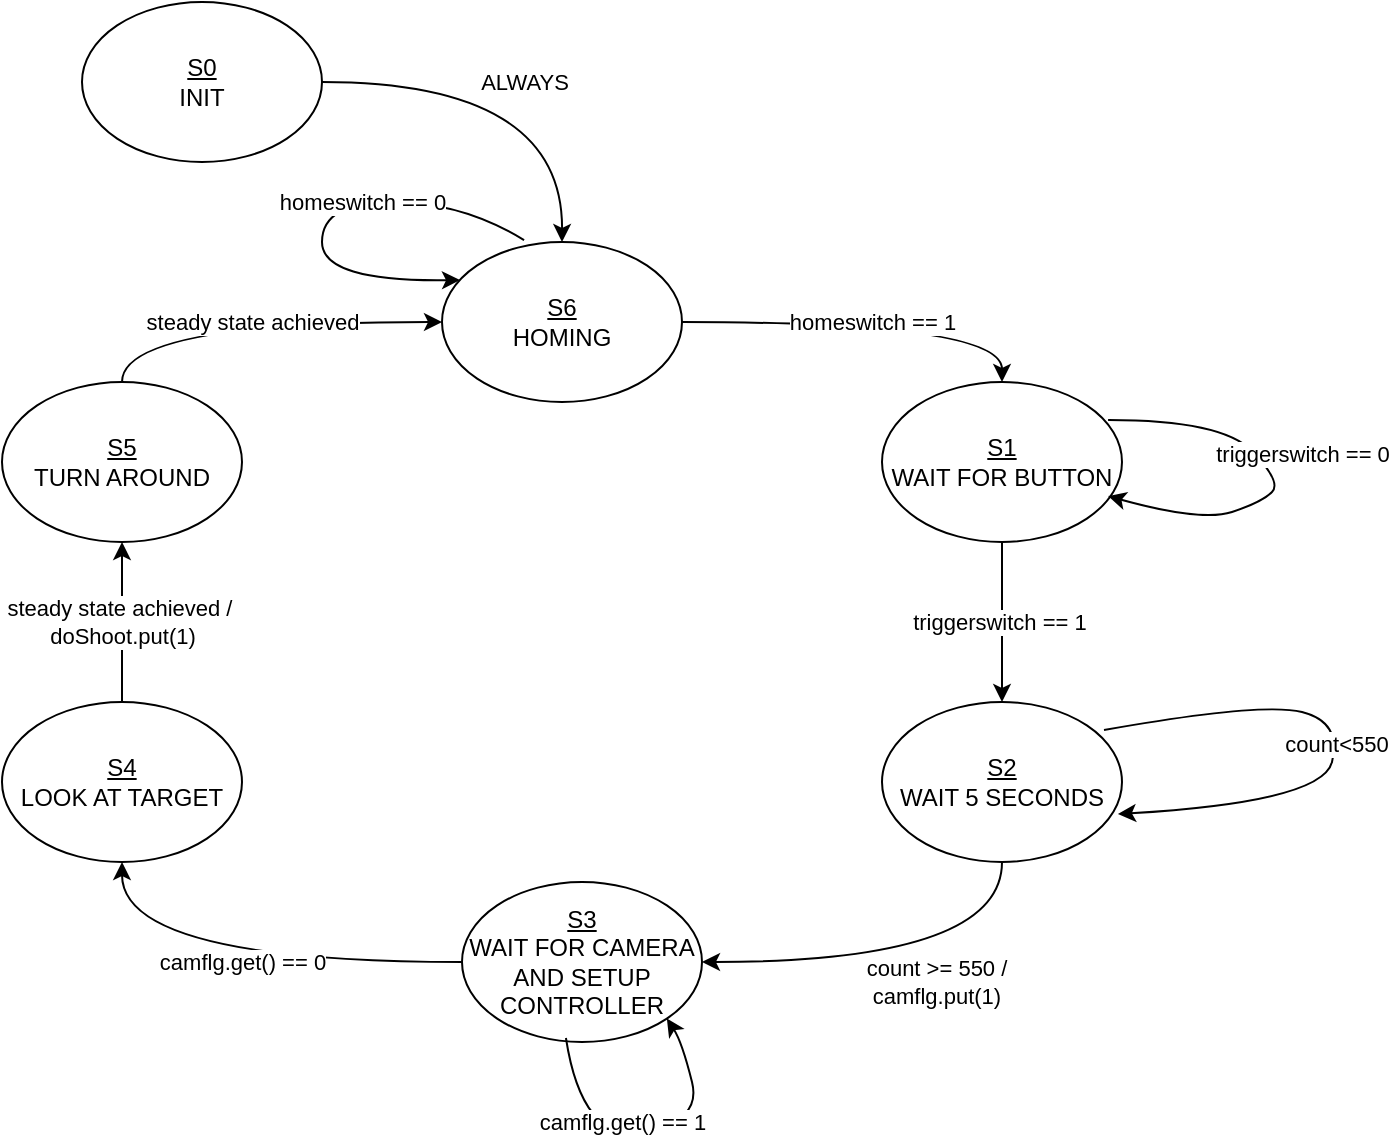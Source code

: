 <mxfile version="23.0.2" type="device">
  <diagram name="Page-1" id="gTAX0GsgCt1l3-kl96Sy">
    <mxGraphModel dx="954" dy="640" grid="1" gridSize="10" guides="1" tooltips="1" connect="1" arrows="1" fold="1" page="1" pageScale="1" pageWidth="850" pageHeight="1100" background="#FFFFFF" math="0" shadow="0">
      <root>
        <mxCell id="0" />
        <mxCell id="1" parent="0" />
        <mxCell id="3vtoSYMsIMjRjQUCLPnX-2" value="ALWAYS" style="edgeStyle=orthogonalEdgeStyle;rounded=0;orthogonalLoop=1;jettySize=auto;html=1;curved=1;" edge="1" parent="1" source="3vtoSYMsIMjRjQUCLPnX-1">
          <mxGeometry relative="1" as="geometry">
            <mxPoint x="370" y="240" as="targetPoint" />
          </mxGeometry>
        </mxCell>
        <mxCell id="3vtoSYMsIMjRjQUCLPnX-1" value="&lt;u&gt;S0&lt;/u&gt;&lt;br&gt;INIT" style="ellipse;whiteSpace=wrap;html=1;" vertex="1" parent="1">
          <mxGeometry x="130" y="120" width="120" height="80" as="geometry" />
        </mxCell>
        <mxCell id="3vtoSYMsIMjRjQUCLPnX-8" value="homeswitch == 1" style="edgeStyle=orthogonalEdgeStyle;rounded=0;orthogonalLoop=1;jettySize=auto;html=1;curved=1;entryX=0.5;entryY=0;entryDx=0;entryDy=0;entryPerimeter=0;" edge="1" parent="1" source="3vtoSYMsIMjRjQUCLPnX-3" target="3vtoSYMsIMjRjQUCLPnX-9">
          <mxGeometry relative="1" as="geometry">
            <mxPoint x="620" y="350" as="targetPoint" />
          </mxGeometry>
        </mxCell>
        <mxCell id="3vtoSYMsIMjRjQUCLPnX-3" value="&lt;u&gt;S6&lt;/u&gt;&lt;br&gt;HOMING" style="ellipse;whiteSpace=wrap;html=1;" vertex="1" parent="1">
          <mxGeometry x="310" y="240" width="120" height="80" as="geometry" />
        </mxCell>
        <mxCell id="3vtoSYMsIMjRjQUCLPnX-7" value="homeswitch == 0" style="curved=1;endArrow=classic;html=1;rounded=0;exitX=0.342;exitY=-0.012;exitDx=0;exitDy=0;exitPerimeter=0;entryX=0.075;entryY=0.238;entryDx=0;entryDy=0;entryPerimeter=0;" edge="1" parent="1" source="3vtoSYMsIMjRjQUCLPnX-3" target="3vtoSYMsIMjRjQUCLPnX-3">
          <mxGeometry x="-0.198" width="50" height="50" relative="1" as="geometry">
            <mxPoint x="400" y="360" as="sourcePoint" />
            <mxPoint x="300" y="380" as="targetPoint" />
            <Array as="points">
              <mxPoint x="320" y="220" />
              <mxPoint x="250" y="220" />
              <mxPoint x="250" y="260" />
            </Array>
            <mxPoint as="offset" />
          </mxGeometry>
        </mxCell>
        <mxCell id="3vtoSYMsIMjRjQUCLPnX-9" value="&lt;u&gt;S1&lt;/u&gt;&lt;br&gt;WAIT FOR BUTTON" style="ellipse;whiteSpace=wrap;html=1;" vertex="1" parent="1">
          <mxGeometry x="530" y="310" width="120" height="80" as="geometry" />
        </mxCell>
        <mxCell id="3vtoSYMsIMjRjQUCLPnX-10" value="triggerswitch == 0" style="curved=1;endArrow=classic;html=1;rounded=0;entryX=0.942;entryY=0.713;entryDx=0;entryDy=0;entryPerimeter=0;exitX=0.942;exitY=0.238;exitDx=0;exitDy=0;exitPerimeter=0;" edge="1" parent="1" source="3vtoSYMsIMjRjQUCLPnX-9" target="3vtoSYMsIMjRjQUCLPnX-9">
          <mxGeometry x="0.025" y="10" width="50" height="50" relative="1" as="geometry">
            <mxPoint x="660" y="360" as="sourcePoint" />
            <mxPoint x="710" y="310" as="targetPoint" />
            <Array as="points">
              <mxPoint x="700" y="329" />
              <mxPoint x="730" y="360" />
              <mxPoint x="720" y="370" />
              <mxPoint x="690" y="380" />
            </Array>
            <mxPoint x="3" y="-7" as="offset" />
          </mxGeometry>
        </mxCell>
        <mxCell id="3vtoSYMsIMjRjQUCLPnX-16" value="count &amp;gt;= 550 /&lt;br&gt;camflg.put(1)" style="edgeStyle=orthogonalEdgeStyle;rounded=0;orthogonalLoop=1;jettySize=auto;html=1;entryX=1;entryY=0.5;entryDx=0;entryDy=0;curved=1;exitX=0.5;exitY=1;exitDx=0;exitDy=0;" edge="1" parent="1" source="3vtoSYMsIMjRjQUCLPnX-11" target="3vtoSYMsIMjRjQUCLPnX-15">
          <mxGeometry x="-0.167" y="10" relative="1" as="geometry">
            <mxPoint as="offset" />
          </mxGeometry>
        </mxCell>
        <mxCell id="3vtoSYMsIMjRjQUCLPnX-11" value="&lt;u&gt;S2&lt;/u&gt;&lt;br&gt;WAIT 5 SECONDS" style="ellipse;whiteSpace=wrap;html=1;" vertex="1" parent="1">
          <mxGeometry x="530" y="470" width="120" height="80" as="geometry" />
        </mxCell>
        <mxCell id="3vtoSYMsIMjRjQUCLPnX-13" value="triggerswitch == 1&amp;nbsp;" style="endArrow=classic;html=1;rounded=0;entryX=0.5;entryY=0;entryDx=0;entryDy=0;exitX=0.5;exitY=1;exitDx=0;exitDy=0;" edge="1" parent="1" source="3vtoSYMsIMjRjQUCLPnX-9" target="3vtoSYMsIMjRjQUCLPnX-11">
          <mxGeometry width="50" height="50" relative="1" as="geometry">
            <mxPoint x="400" y="380" as="sourcePoint" />
            <mxPoint x="450" y="330" as="targetPoint" />
            <mxPoint as="offset" />
          </mxGeometry>
        </mxCell>
        <mxCell id="3vtoSYMsIMjRjQUCLPnX-14" value="count&amp;lt;550" style="curved=1;endArrow=classic;html=1;rounded=0;entryX=0.983;entryY=0.7;entryDx=0;entryDy=0;entryPerimeter=0;exitX=0.925;exitY=0.175;exitDx=0;exitDy=0;exitPerimeter=0;" edge="1" parent="1" source="3vtoSYMsIMjRjQUCLPnX-11" target="3vtoSYMsIMjRjQUCLPnX-11">
          <mxGeometry width="50" height="50" relative="1" as="geometry">
            <mxPoint x="670" y="470" as="sourcePoint" />
            <mxPoint x="810" y="420" as="targetPoint" />
            <Array as="points">
              <mxPoint x="720" y="470" />
              <mxPoint x="760" y="480" />
              <mxPoint x="750" y="520" />
            </Array>
          </mxGeometry>
        </mxCell>
        <mxCell id="3vtoSYMsIMjRjQUCLPnX-15" value="&lt;u&gt;S3&lt;br&gt;&lt;/u&gt;WAIT FOR CAMERA AND SETUP CONTROLLER" style="ellipse;whiteSpace=wrap;html=1;" vertex="1" parent="1">
          <mxGeometry x="320" y="560" width="120" height="80" as="geometry" />
        </mxCell>
        <mxCell id="3vtoSYMsIMjRjQUCLPnX-20" value="steady state achieved /&amp;nbsp;&lt;br&gt;doShoot.put(1)" style="edgeStyle=orthogonalEdgeStyle;rounded=0;orthogonalLoop=1;jettySize=auto;html=1;entryX=0.5;entryY=1;entryDx=0;entryDy=0;" edge="1" parent="1" source="3vtoSYMsIMjRjQUCLPnX-17" target="3vtoSYMsIMjRjQUCLPnX-19">
          <mxGeometry relative="1" as="geometry">
            <mxPoint as="offset" />
          </mxGeometry>
        </mxCell>
        <mxCell id="3vtoSYMsIMjRjQUCLPnX-17" value="&lt;u&gt;S4&lt;/u&gt;&lt;br&gt;LOOK AT TARGET" style="ellipse;whiteSpace=wrap;html=1;" vertex="1" parent="1">
          <mxGeometry x="90" y="470" width="120" height="80" as="geometry" />
        </mxCell>
        <mxCell id="3vtoSYMsIMjRjQUCLPnX-18" value="camflg.get() == 0" style="edgeStyle=orthogonalEdgeStyle;rounded=0;orthogonalLoop=1;jettySize=auto;html=1;curved=1;entryX=0.5;entryY=1;entryDx=0;entryDy=0;" edge="1" parent="1" source="3vtoSYMsIMjRjQUCLPnX-15" target="3vtoSYMsIMjRjQUCLPnX-17">
          <mxGeometry relative="1" as="geometry">
            <mxPoint x="246" y="542" as="targetPoint" />
          </mxGeometry>
        </mxCell>
        <mxCell id="3vtoSYMsIMjRjQUCLPnX-19" value="&lt;u&gt;S5&lt;/u&gt;&lt;br&gt;TURN AROUND" style="ellipse;whiteSpace=wrap;html=1;" vertex="1" parent="1">
          <mxGeometry x="90" y="310" width="120" height="80" as="geometry" />
        </mxCell>
        <mxCell id="3vtoSYMsIMjRjQUCLPnX-21" style="edgeStyle=orthogonalEdgeStyle;rounded=0;orthogonalLoop=1;jettySize=auto;html=1;entryX=0;entryY=0.5;entryDx=0;entryDy=0;exitX=0.5;exitY=0;exitDx=0;exitDy=0;strokeColor=none;" edge="1" parent="1" source="3vtoSYMsIMjRjQUCLPnX-19" target="3vtoSYMsIMjRjQUCLPnX-3">
          <mxGeometry relative="1" as="geometry" />
        </mxCell>
        <mxCell id="3vtoSYMsIMjRjQUCLPnX-23" value="steady state achieved" style="edgeStyle=orthogonalEdgeStyle;rounded=0;orthogonalLoop=1;jettySize=auto;html=1;entryX=0;entryY=0.5;entryDx=0;entryDy=0;exitX=0.5;exitY=0;exitDx=0;exitDy=0;curved=1;" edge="1" parent="1" source="3vtoSYMsIMjRjQUCLPnX-19" target="3vtoSYMsIMjRjQUCLPnX-3">
          <mxGeometry relative="1" as="geometry" />
        </mxCell>
        <mxCell id="3vtoSYMsIMjRjQUCLPnX-25" value="camflg.get() == 1" style="curved=1;endArrow=classic;html=1;rounded=0;entryX=1;entryY=1;entryDx=0;entryDy=0;exitX=0.433;exitY=0.975;exitDx=0;exitDy=0;exitPerimeter=0;" edge="1" parent="1" source="3vtoSYMsIMjRjQUCLPnX-15" target="3vtoSYMsIMjRjQUCLPnX-15">
          <mxGeometry x="-0.122" y="7" width="50" height="50" relative="1" as="geometry">
            <mxPoint x="430" y="690" as="sourcePoint" />
            <mxPoint x="480" y="640" as="targetPoint" />
            <Array as="points">
              <mxPoint x="380" y="690" />
              <mxPoint x="440" y="680" />
              <mxPoint x="430" y="640" />
            </Array>
            <mxPoint as="offset" />
          </mxGeometry>
        </mxCell>
      </root>
    </mxGraphModel>
  </diagram>
</mxfile>
